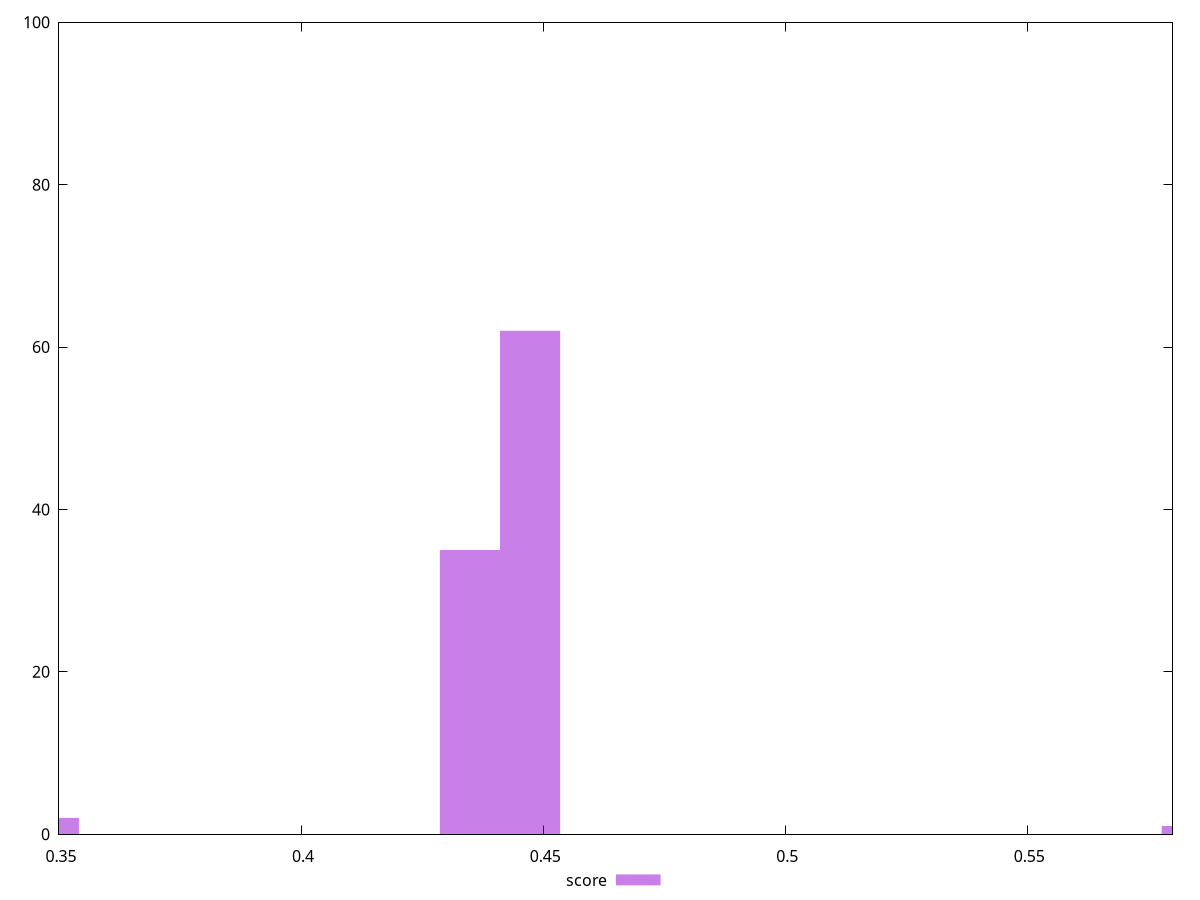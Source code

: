 reset

$score <<EOF
0.34790216782420025 2
0.5839786388477647 1
0.44730278720254313 62
0.4348777097802503 35
EOF

set key outside below
set boxwidth 0.012425077422292865
set xrange [0.35:0.58]
set yrange [0:100]
set trange [0:100]
set style fill transparent solid 0.5 noborder
set terminal svg size 640, 490 enhanced background rgb 'white'
set output "report_00019_2021-02-10T18-14-37.922Z//render-blocking-resources/samples/pages+cached/score/histogram.svg"

plot $score title "score" with boxes

reset
